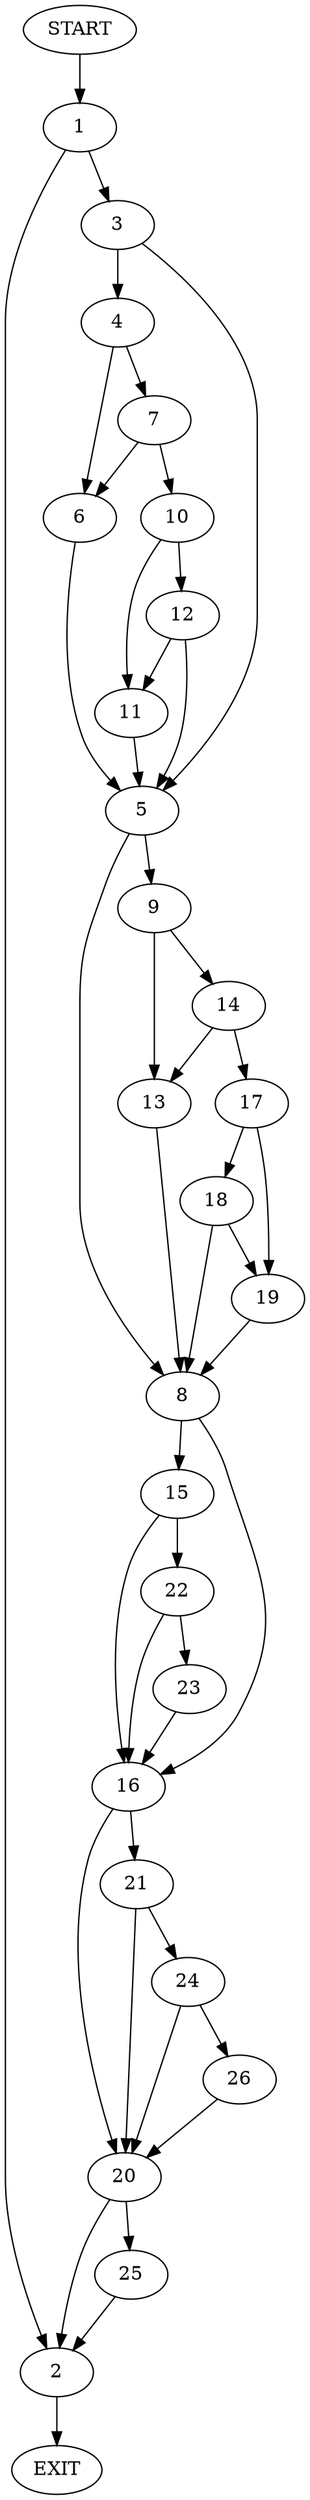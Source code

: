 digraph {
0 [label="START"]
27 [label="EXIT"]
0 -> 1
1 -> 2
1 -> 3
3 -> 4
3 -> 5
2 -> 27
4 -> 6
4 -> 7
5 -> 8
5 -> 9
6 -> 5
7 -> 6
7 -> 10
10 -> 11
10 -> 12
11 -> 5
12 -> 5
12 -> 11
9 -> 13
9 -> 14
8 -> 15
8 -> 16
14 -> 13
14 -> 17
13 -> 8
17 -> 18
17 -> 19
18 -> 19
18 -> 8
19 -> 8
16 -> 20
16 -> 21
15 -> 22
15 -> 16
22 -> 23
22 -> 16
23 -> 16
21 -> 20
21 -> 24
20 -> 2
20 -> 25
24 -> 20
24 -> 26
26 -> 20
25 -> 2
}
